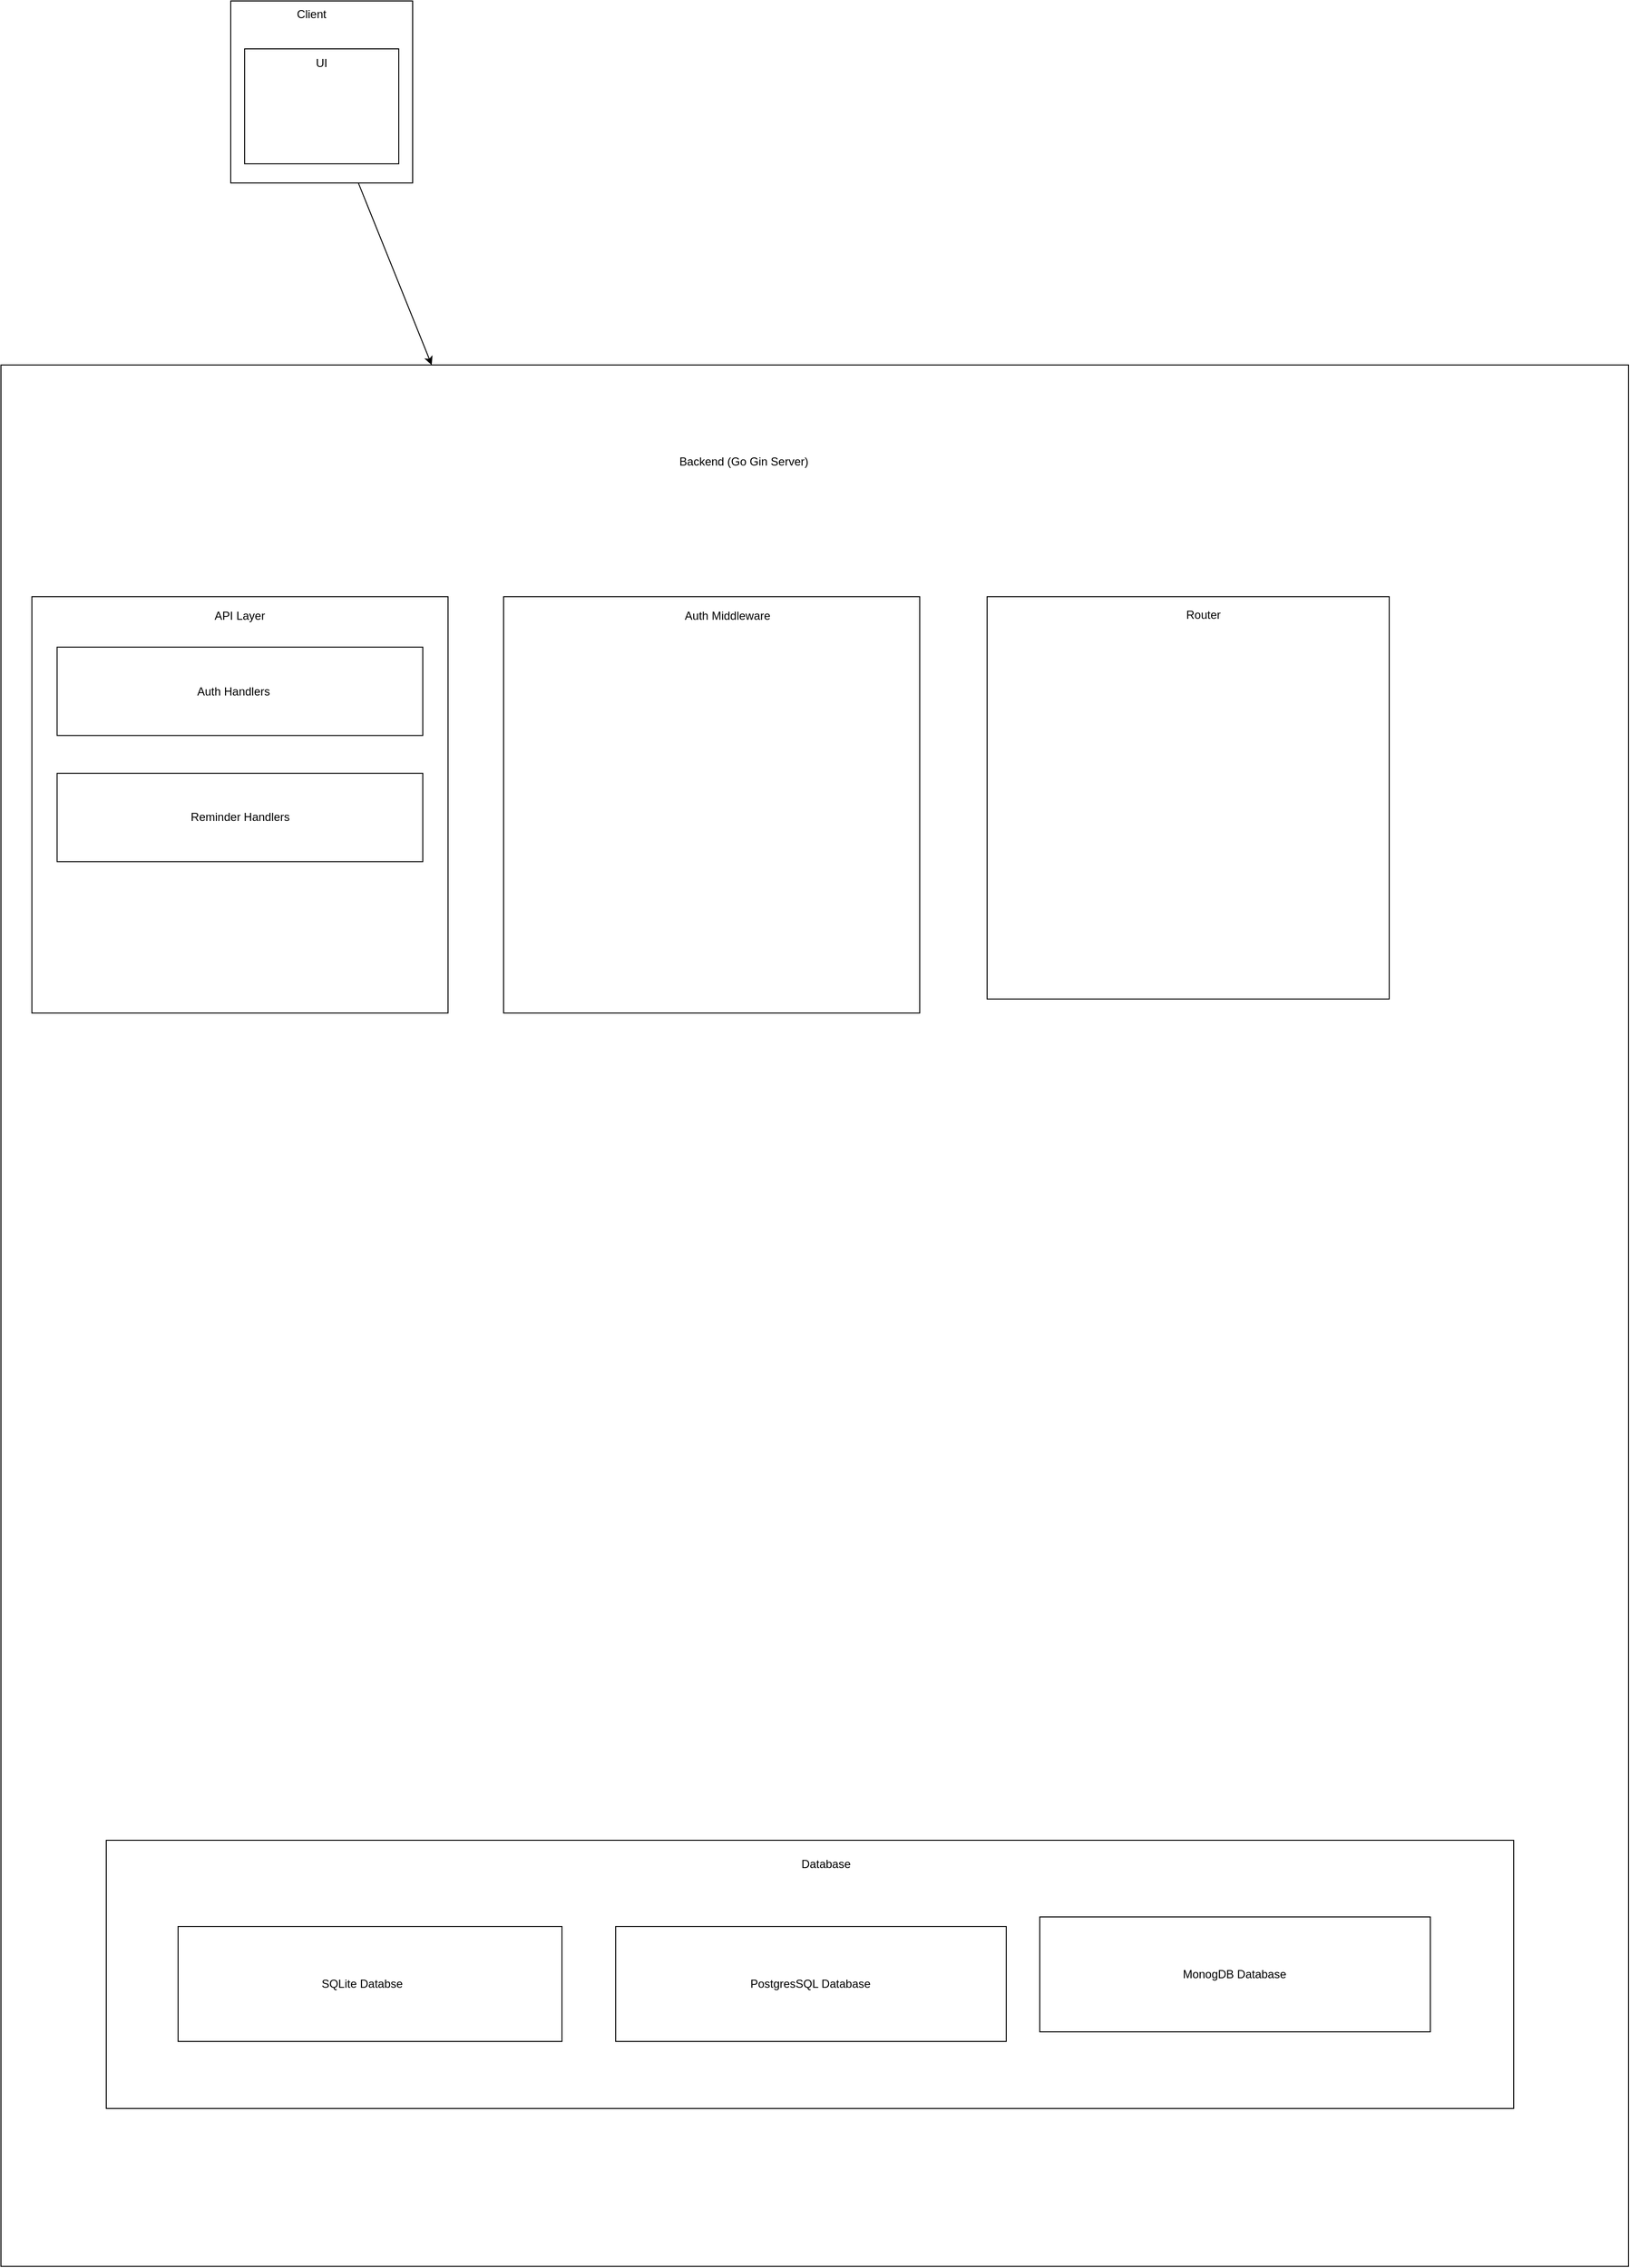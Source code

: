 <mxfile>
    <diagram id="HHGlTL7xAsRL5ZrtgO9h" name="Page-1">
        <mxGraphModel dx="1120" dy="2410" grid="1" gridSize="10" guides="1" tooltips="1" connect="1" arrows="1" fold="1" page="1" pageScale="1" pageWidth="850" pageHeight="1100" math="0" shadow="0">
            <root>
                <mxCell id="0"/>
                <mxCell id="1" parent="0"/>
                <mxCell id="67" style="edgeStyle=none;html=1;" edge="1" parent="1" source="62" target="68">
                    <mxGeometry relative="1" as="geometry">
                        <mxPoint x="-25.0" y="420" as="targetPoint"/>
                    </mxGeometry>
                </mxCell>
                <mxCell id="62" value="" style="whiteSpace=wrap;html=1;aspect=fixed;container=1;" vertex="1" parent="1">
                    <mxGeometry x="-120" y="110" width="190" height="190" as="geometry"/>
                </mxCell>
                <mxCell id="63" value="Client" style="text;html=1;align=center;verticalAlign=middle;whiteSpace=wrap;rounded=0;" vertex="1" parent="62">
                    <mxGeometry x="54.286" width="61.071" height="27.143" as="geometry"/>
                </mxCell>
                <mxCell id="64" value="" style="rounded=0;whiteSpace=wrap;html=1;" vertex="1" parent="62">
                    <mxGeometry x="14.5" y="50" width="161" height="120" as="geometry"/>
                </mxCell>
                <mxCell id="66" value="UI" style="text;html=1;align=center;verticalAlign=middle;whiteSpace=wrap;rounded=0;" vertex="1" parent="62">
                    <mxGeometry x="65" y="50" width="60" height="30" as="geometry"/>
                </mxCell>
                <mxCell id="68" value="" style="rounded=0;whiteSpace=wrap;html=1;container=1;" vertex="1" parent="1">
                    <mxGeometry x="-360" y="490" width="1700" height="1984.81" as="geometry"/>
                </mxCell>
                <mxCell id="69" value="Backend (Go Gin Server)" style="text;html=1;align=center;verticalAlign=middle;whiteSpace=wrap;rounded=0;" vertex="1" parent="68">
                    <mxGeometry x="581.691" width="388.484" height="201.539" as="geometry"/>
                </mxCell>
                <mxCell id="70" value="" style="whiteSpace=wrap;html=1;aspect=fixed;container=1;" vertex="1" parent="68">
                    <mxGeometry x="32.316" y="241.847" width="434.634" height="434.634" as="geometry"/>
                </mxCell>
                <mxCell id="75" value="" style="rounded=0;whiteSpace=wrap;html=1;container=1;" vertex="1" parent="70">
                    <mxGeometry x="26.341" y="52.683" width="381.951" height="92.195" as="geometry"/>
                </mxCell>
                <mxCell id="77" value="Auth Handlers" style="text;html=1;align=center;verticalAlign=middle;whiteSpace=wrap;rounded=0;" vertex="1" parent="75">
                    <mxGeometry x="92.195" y="26.341" width="184.39" height="39.512" as="geometry"/>
                </mxCell>
                <mxCell id="76" value="" style="rounded=0;whiteSpace=wrap;html=1;container=1;" vertex="1" parent="70">
                    <mxGeometry x="26.341" y="184.39" width="381.951" height="92.195" as="geometry"/>
                </mxCell>
                <mxCell id="78" value="Reminder Handlers" style="text;html=1;align=center;verticalAlign=middle;whiteSpace=wrap;rounded=0;" vertex="1" parent="76">
                    <mxGeometry x="108.99" y="31.346" width="163.969" height="29.502" as="geometry"/>
                </mxCell>
                <mxCell id="74" value="API Layer" style="text;html=1;align=center;verticalAlign=middle;whiteSpace=wrap;rounded=0;" vertex="1" parent="70">
                    <mxGeometry x="177.805" width="79.024" height="39.512" as="geometry"/>
                </mxCell>
                <mxCell id="79" value="" style="whiteSpace=wrap;html=1;aspect=fixed;container=1;" vertex="1" parent="68">
                    <mxGeometry x="524.996" y="241.847" width="434.634" height="434.634" as="geometry"/>
                </mxCell>
                <mxCell id="84" value="Auth Middleware" style="text;html=1;align=center;verticalAlign=middle;whiteSpace=wrap;rounded=0;" vertex="1" parent="79">
                    <mxGeometry x="177.8" width="112.2" height="40" as="geometry"/>
                </mxCell>
                <mxCell id="85" value="" style="whiteSpace=wrap;html=1;aspect=fixed;container=1;" vertex="1" parent="68">
                    <mxGeometry x="1030" y="241.847" width="420" height="420" as="geometry"/>
                </mxCell>
                <mxCell id="90" value="Router" style="text;html=1;align=center;verticalAlign=middle;whiteSpace=wrap;rounded=0;" vertex="1" parent="85">
                    <mxGeometry x="171.813" width="108.422" height="38.653" as="geometry"/>
                </mxCell>
                <mxCell id="100" value="" style="group" vertex="1" connectable="0" parent="68">
                    <mxGeometry x="110" y="1540" width="1470" height="280" as="geometry"/>
                </mxCell>
                <mxCell id="91" value="" style="whiteSpace=wrap;html=1;container=1;" vertex="1" parent="100">
                    <mxGeometry width="1470" height="280" as="geometry"/>
                </mxCell>
                <mxCell id="101" value="" style="rounded=0;whiteSpace=wrap;html=1;container=1;" vertex="1" parent="91">
                    <mxGeometry x="975" y="80" width="407.95" height="120" as="geometry"/>
                </mxCell>
                <mxCell id="102" value="MonogDB Database" style="text;html=1;align=center;verticalAlign=middle;whiteSpace=wrap;rounded=0;" vertex="1" parent="101">
                    <mxGeometry x="116.409" y="40.8" width="175.13" height="38.4" as="geometry"/>
                </mxCell>
                <mxCell id="92" value="" style="rounded=0;whiteSpace=wrap;html=1;container=1;" vertex="1" parent="100">
                    <mxGeometry x="75" y="90" width="400.96" height="120" as="geometry"/>
                </mxCell>
                <mxCell id="93" value="SQLite Databse&amp;nbsp;" style="text;html=1;align=center;verticalAlign=middle;whiteSpace=wrap;rounded=0;" vertex="1" parent="92">
                    <mxGeometry x="96.783" y="34.286" width="193.567" height="51.429" as="geometry"/>
                </mxCell>
                <mxCell id="94" value="" style="rounded=0;whiteSpace=wrap;html=1;container=1;" vertex="1" parent="100">
                    <mxGeometry x="532.05" y="90" width="407.95" height="120" as="geometry"/>
                </mxCell>
                <mxCell id="95" value="PostgresSQL Database" style="text;html=1;align=center;verticalAlign=middle;whiteSpace=wrap;rounded=0;" vertex="1" parent="94">
                    <mxGeometry x="116.409" y="40.8" width="175.13" height="38.4" as="geometry"/>
                </mxCell>
                <mxCell id="96" value="Database&amp;nbsp;" style="text;html=1;align=center;verticalAlign=middle;whiteSpace=wrap;rounded=0;" vertex="1" parent="100">
                    <mxGeometry x="620" width="267.27" height="50" as="geometry"/>
                </mxCell>
            </root>
        </mxGraphModel>
    </diagram>
</mxfile>
